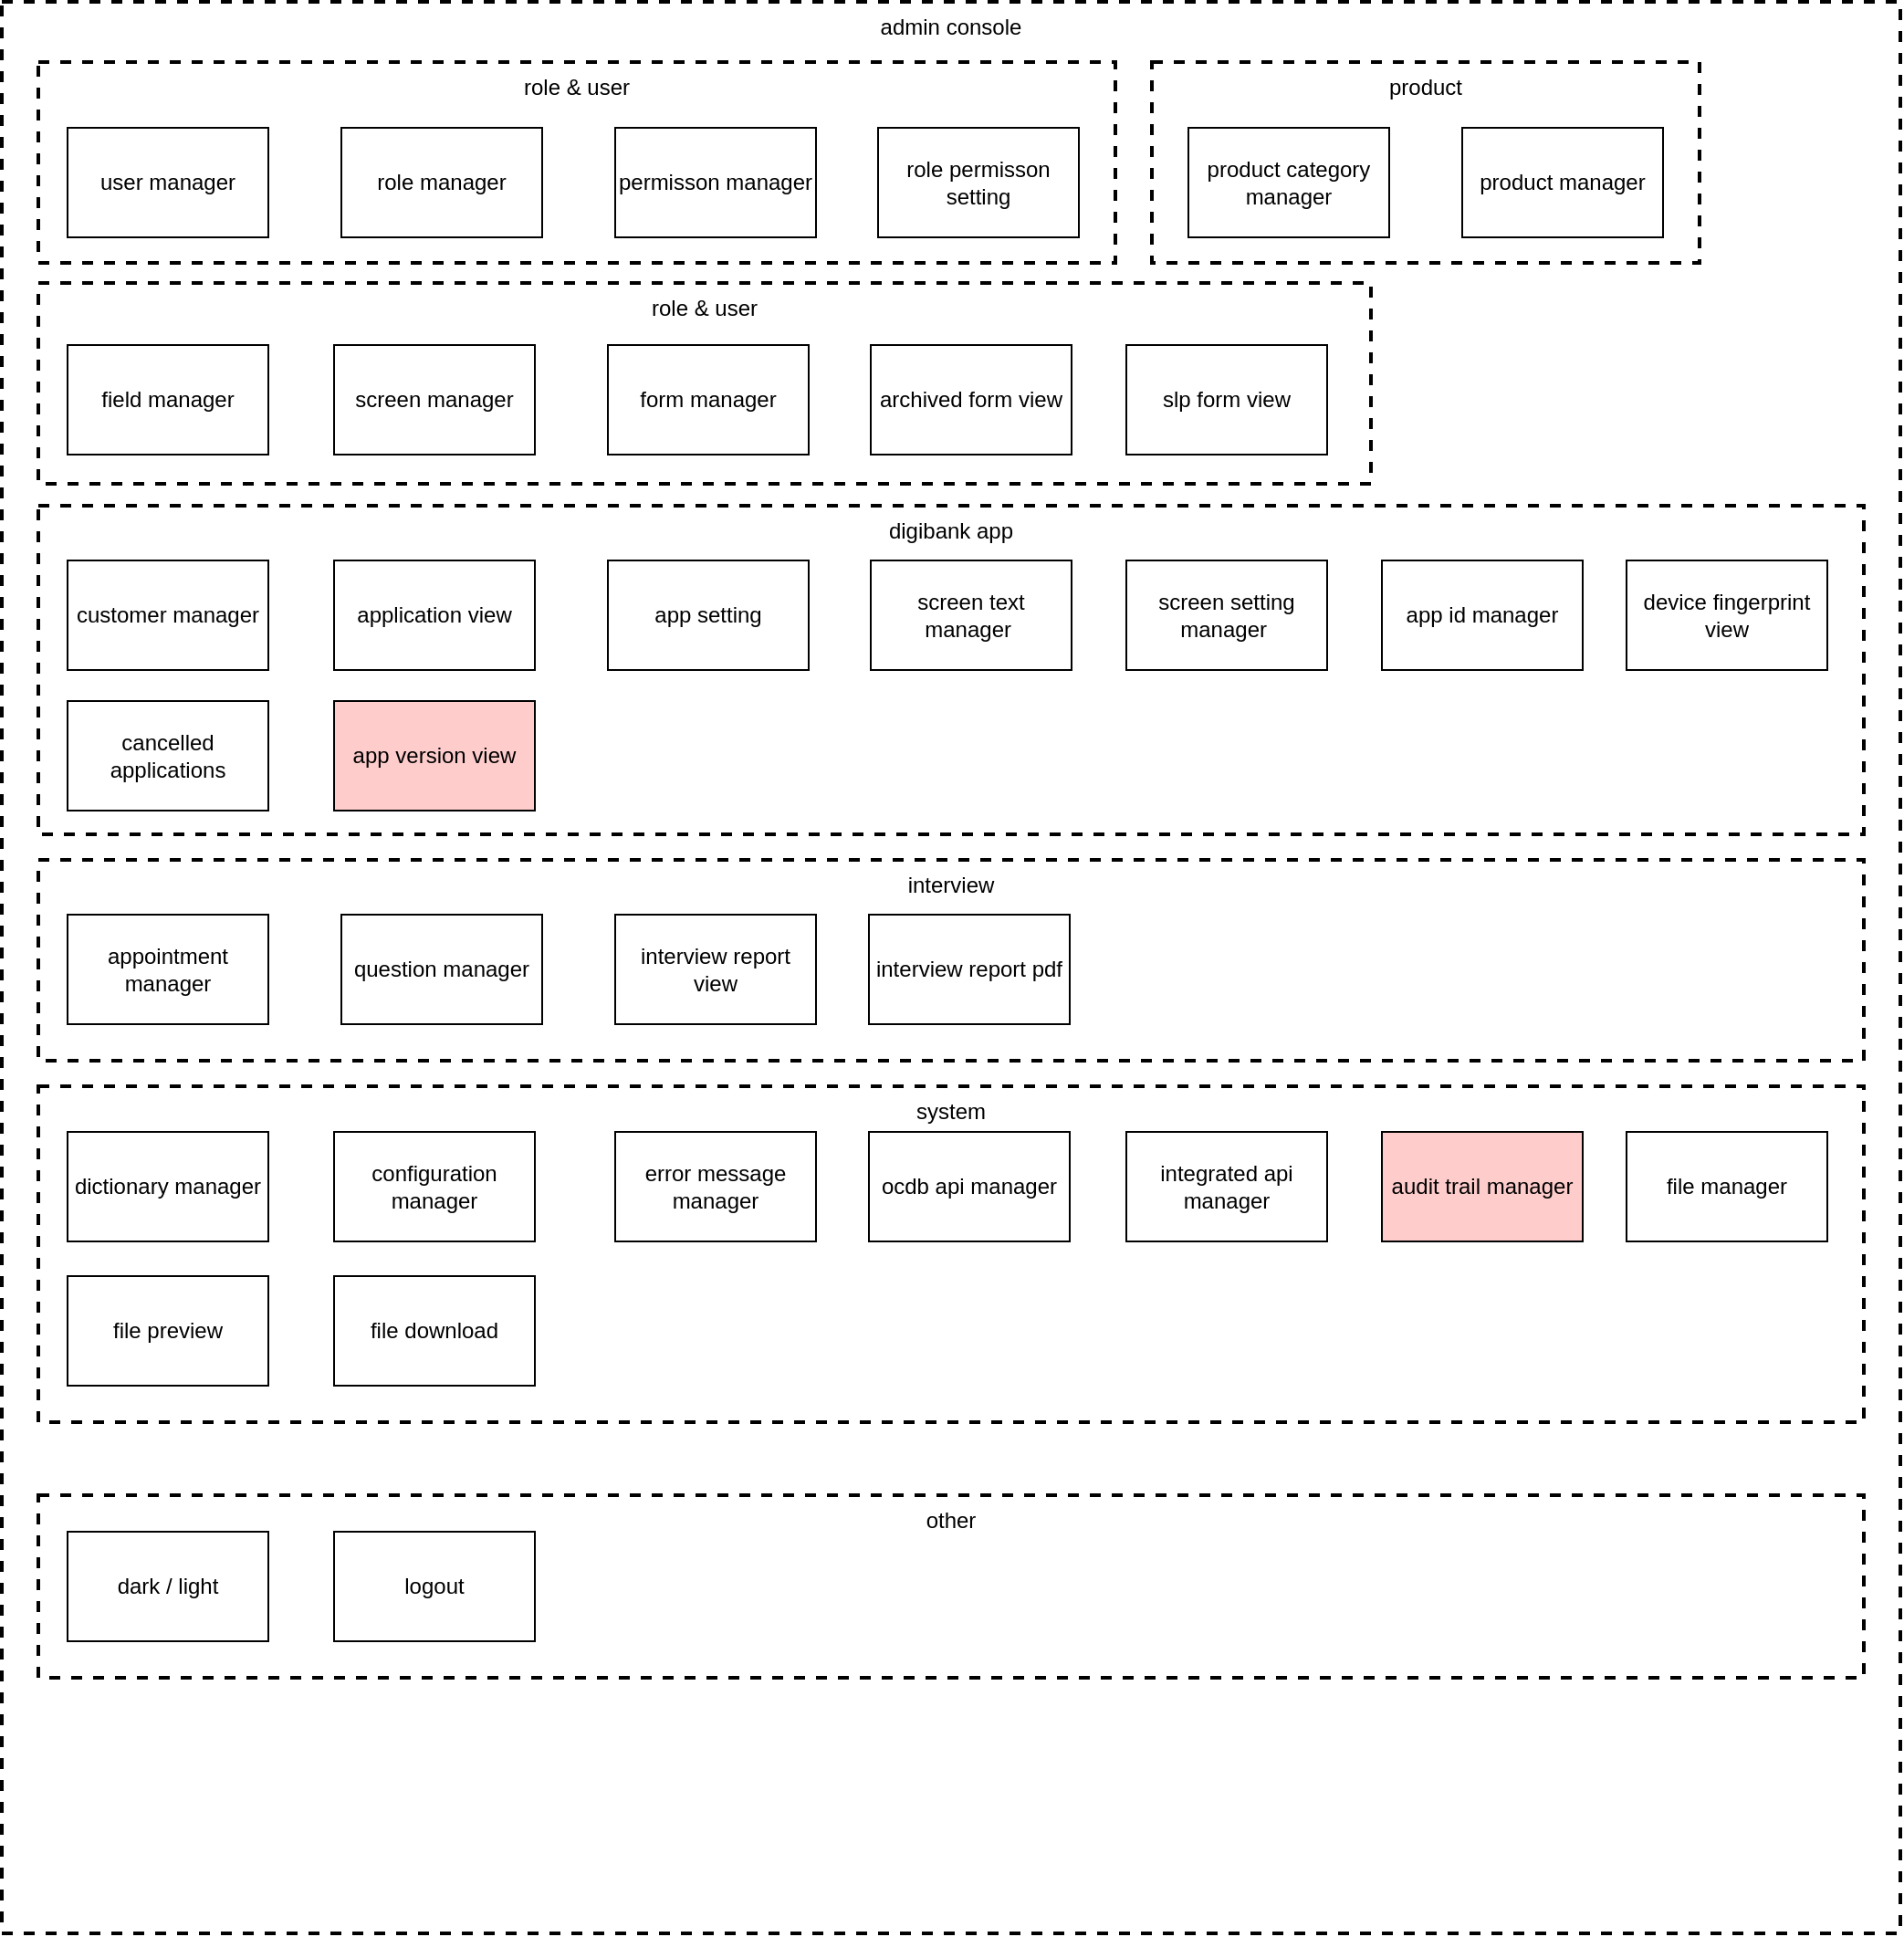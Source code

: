 <mxfile version="20.5.1" type="github">
  <diagram id="OInQUNuNO3AYRQuPPQoJ" name="第 1 页">
    <mxGraphModel dx="1550" dy="1685" grid="1" gridSize="10" guides="1" tooltips="1" connect="1" arrows="1" fold="1" page="1" pageScale="1" pageWidth="1100" pageHeight="850" math="0" shadow="0">
      <root>
        <mxCell id="0" />
        <mxCell id="1" parent="0" />
        <mxCell id="mvXVn2V-p39kU3JAdQ17-17" value="&lt;span style=&quot;font-weight: 400;&quot;&gt;admin console&lt;/span&gt;" style="rounded=0;whiteSpace=wrap;html=1;dashed=1;strokeWidth=2;fillColor=none;verticalAlign=top;fontStyle=1" parent="1" vertex="1">
          <mxGeometry x="33" y="-838" width="1040" height="1058" as="geometry" />
        </mxCell>
        <mxCell id="QJig1PqDdZKSu3nEvNay-28" value="&lt;span style=&quot;font-weight: 400;&quot;&gt;role &amp;amp; user&lt;/span&gt;" style="rounded=0;whiteSpace=wrap;html=1;dashed=1;strokeWidth=2;fillColor=none;verticalAlign=top;fontStyle=1" parent="1" vertex="1">
          <mxGeometry x="53" y="-805" width="590" height="110" as="geometry" />
        </mxCell>
        <mxCell id="QJig1PqDdZKSu3nEvNay-31" value="&lt;span style=&quot;font-weight: 400;&quot;&gt;role &amp;amp; user&lt;/span&gt;" style="rounded=0;whiteSpace=wrap;html=1;dashed=1;strokeWidth=2;fillColor=none;verticalAlign=top;fontStyle=1" parent="1" vertex="1">
          <mxGeometry x="53" y="-684" width="730" height="110" as="geometry" />
        </mxCell>
        <mxCell id="QJig1PqDdZKSu3nEvNay-32" value="&lt;span style=&quot;font-weight: 400;&quot;&gt;digibank app&lt;/span&gt;" style="rounded=0;whiteSpace=wrap;html=1;dashed=1;strokeWidth=2;fillColor=none;verticalAlign=top;fontStyle=1" parent="1" vertex="1">
          <mxGeometry x="53" y="-562" width="1000" height="180" as="geometry" />
        </mxCell>
        <mxCell id="QJig1PqDdZKSu3nEvNay-35" value="&lt;span style=&quot;font-weight: 400;&quot;&gt;system&lt;/span&gt;" style="rounded=0;whiteSpace=wrap;html=1;dashed=1;strokeWidth=2;fillColor=none;verticalAlign=top;fontStyle=1" parent="1" vertex="1">
          <mxGeometry x="53" y="-244" width="1000" height="184" as="geometry" />
        </mxCell>
        <mxCell id="QJig1PqDdZKSu3nEvNay-37" value="&lt;span style=&quot;font-weight: 400;&quot;&gt;interview&lt;/span&gt;" style="rounded=0;whiteSpace=wrap;html=1;dashed=1;strokeWidth=2;fillColor=none;verticalAlign=top;fontStyle=1" parent="1" vertex="1">
          <mxGeometry x="53" y="-368" width="1000" height="110" as="geometry" />
        </mxCell>
        <mxCell id="QJig1PqDdZKSu3nEvNay-29" value="&lt;span style=&quot;font-weight: 400;&quot;&gt;product&lt;/span&gt;" style="rounded=0;whiteSpace=wrap;html=1;dashed=1;strokeWidth=2;fillColor=none;verticalAlign=top;fontStyle=1" parent="1" vertex="1">
          <mxGeometry x="663" y="-805" width="300" height="110" as="geometry" />
        </mxCell>
        <mxCell id="mvXVn2V-p39kU3JAdQ17-35" value="user manager" style="rounded=0;whiteSpace=wrap;html=1;fontColor=#000000;fillColor=none;" parent="1" vertex="1">
          <mxGeometry x="69" y="-769" width="110" height="60" as="geometry" />
        </mxCell>
        <mxCell id="QJig1PqDdZKSu3nEvNay-1" value="role manager" style="rounded=0;whiteSpace=wrap;html=1;fontColor=#000000;fillColor=none;" parent="1" vertex="1">
          <mxGeometry x="219" y="-769" width="110" height="60" as="geometry" />
        </mxCell>
        <mxCell id="QJig1PqDdZKSu3nEvNay-2" value="permisson manager" style="rounded=0;whiteSpace=wrap;html=1;fontColor=#000000;fillColor=none;" parent="1" vertex="1">
          <mxGeometry x="369" y="-769" width="110" height="60" as="geometry" />
        </mxCell>
        <mxCell id="QJig1PqDdZKSu3nEvNay-3" value="product category manager" style="rounded=0;whiteSpace=wrap;html=1;fontColor=#000000;fillColor=none;" parent="1" vertex="1">
          <mxGeometry x="683" y="-769" width="110" height="60" as="geometry" />
        </mxCell>
        <mxCell id="QJig1PqDdZKSu3nEvNay-4" value="product manager" style="rounded=0;whiteSpace=wrap;html=1;fontColor=#000000;fillColor=none;" parent="1" vertex="1">
          <mxGeometry x="833" y="-769" width="110" height="60" as="geometry" />
        </mxCell>
        <mxCell id="QJig1PqDdZKSu3nEvNay-5" value="field manager" style="rounded=0;whiteSpace=wrap;html=1;fontColor=#000000;fillColor=none;" parent="1" vertex="1">
          <mxGeometry x="69" y="-650" width="110" height="60" as="geometry" />
        </mxCell>
        <mxCell id="QJig1PqDdZKSu3nEvNay-6" value="archived form view" style="rounded=0;whiteSpace=wrap;html=1;fontColor=#000000;fillColor=none;" parent="1" vertex="1">
          <mxGeometry x="509" y="-650" width="110" height="60" as="geometry" />
        </mxCell>
        <mxCell id="QJig1PqDdZKSu3nEvNay-7" value="form manager" style="rounded=0;whiteSpace=wrap;html=1;fontColor=#000000;fillColor=none;" parent="1" vertex="1">
          <mxGeometry x="365" y="-650" width="110" height="60" as="geometry" />
        </mxCell>
        <mxCell id="QJig1PqDdZKSu3nEvNay-8" value="screen manager" style="rounded=0;whiteSpace=wrap;html=1;fontColor=#000000;fillColor=none;" parent="1" vertex="1">
          <mxGeometry x="215" y="-650" width="110" height="60" as="geometry" />
        </mxCell>
        <mxCell id="QJig1PqDdZKSu3nEvNay-9" value="slp form view" style="rounded=0;whiteSpace=wrap;html=1;fontColor=#000000;fillColor=none;" parent="1" vertex="1">
          <mxGeometry x="649" y="-650" width="110" height="60" as="geometry" />
        </mxCell>
        <mxCell id="QJig1PqDdZKSu3nEvNay-10" value="customer manager" style="rounded=0;whiteSpace=wrap;html=1;fontColor=#000000;fillColor=none;" parent="1" vertex="1">
          <mxGeometry x="69" y="-532" width="110" height="60" as="geometry" />
        </mxCell>
        <mxCell id="QJig1PqDdZKSu3nEvNay-11" value="application view" style="rounded=0;whiteSpace=wrap;html=1;fontColor=#000000;fillColor=none;" parent="1" vertex="1">
          <mxGeometry x="215" y="-532" width="110" height="60" as="geometry" />
        </mxCell>
        <mxCell id="QJig1PqDdZKSu3nEvNay-12" value="app setting" style="rounded=0;whiteSpace=wrap;html=1;fontColor=#000000;fillColor=none;" parent="1" vertex="1">
          <mxGeometry x="365" y="-532" width="110" height="60" as="geometry" />
        </mxCell>
        <mxCell id="QJig1PqDdZKSu3nEvNay-13" value="screen text manager&amp;nbsp;" style="rounded=0;whiteSpace=wrap;html=1;fontColor=#000000;fillColor=none;" parent="1" vertex="1">
          <mxGeometry x="509" y="-532" width="110" height="60" as="geometry" />
        </mxCell>
        <mxCell id="QJig1PqDdZKSu3nEvNay-14" value="screen setting manager&amp;nbsp;" style="rounded=0;whiteSpace=wrap;html=1;fontColor=#000000;fillColor=none;" parent="1" vertex="1">
          <mxGeometry x="649" y="-532" width="110" height="60" as="geometry" />
        </mxCell>
        <mxCell id="QJig1PqDdZKSu3nEvNay-15" value="app id manager" style="rounded=0;whiteSpace=wrap;html=1;fontColor=#000000;fillColor=none;" parent="1" vertex="1">
          <mxGeometry x="789" y="-532" width="110" height="60" as="geometry" />
        </mxCell>
        <mxCell id="QJig1PqDdZKSu3nEvNay-16" value="device fingerprint view" style="rounded=0;whiteSpace=wrap;html=1;fontColor=#000000;fillColor=none;" parent="1" vertex="1">
          <mxGeometry x="923" y="-532" width="110" height="60" as="geometry" />
        </mxCell>
        <mxCell id="QJig1PqDdZKSu3nEvNay-17" value="cancelled applications" style="rounded=0;whiteSpace=wrap;html=1;fontColor=#000000;fillColor=none;gradientColor=default;strokeColor=default;" parent="1" vertex="1">
          <mxGeometry x="69" y="-455" width="110" height="60" as="geometry" />
        </mxCell>
        <mxCell id="QJig1PqDdZKSu3nEvNay-18" value="appointment manager" style="rounded=0;whiteSpace=wrap;html=1;fontColor=#000000;fillColor=none;" parent="1" vertex="1">
          <mxGeometry x="69" y="-338" width="110" height="60" as="geometry" />
        </mxCell>
        <mxCell id="QJig1PqDdZKSu3nEvNay-19" value="question manager" style="rounded=0;whiteSpace=wrap;html=1;fontColor=#000000;fillColor=none;" parent="1" vertex="1">
          <mxGeometry x="219" y="-338" width="110" height="60" as="geometry" />
        </mxCell>
        <mxCell id="QJig1PqDdZKSu3nEvNay-20" value="interview report view" style="rounded=0;whiteSpace=wrap;html=1;fontColor=#000000;fillColor=none;" parent="1" vertex="1">
          <mxGeometry x="369" y="-338" width="110" height="60" as="geometry" />
        </mxCell>
        <mxCell id="QJig1PqDdZKSu3nEvNay-21" value="dictionary manager" style="rounded=0;whiteSpace=wrap;html=1;fontColor=#000000;fillColor=none;" parent="1" vertex="1">
          <mxGeometry x="69" y="-219" width="110" height="60" as="geometry" />
        </mxCell>
        <mxCell id="QJig1PqDdZKSu3nEvNay-22" value="configuration manager" style="rounded=0;whiteSpace=wrap;html=1;fontColor=#000000;fillColor=none;" parent="1" vertex="1">
          <mxGeometry x="215" y="-219" width="110" height="60" as="geometry" />
        </mxCell>
        <mxCell id="QJig1PqDdZKSu3nEvNay-23" value="error message manager" style="rounded=0;whiteSpace=wrap;html=1;fontColor=#000000;fillColor=none;" parent="1" vertex="1">
          <mxGeometry x="369" y="-219" width="110" height="60" as="geometry" />
        </mxCell>
        <mxCell id="QJig1PqDdZKSu3nEvNay-24" value="ocdb api manager" style="rounded=0;whiteSpace=wrap;html=1;fontColor=#000000;fillColor=none;" parent="1" vertex="1">
          <mxGeometry x="508" y="-219" width="110" height="60" as="geometry" />
        </mxCell>
        <mxCell id="QJig1PqDdZKSu3nEvNay-25" value="integrated api manager" style="rounded=0;whiteSpace=wrap;html=1;fontColor=#000000;fillColor=none;" parent="1" vertex="1">
          <mxGeometry x="649" y="-219" width="110" height="60" as="geometry" />
        </mxCell>
        <mxCell id="QJig1PqDdZKSu3nEvNay-26" value="audit trail manager" style="rounded=0;whiteSpace=wrap;html=1;fontColor=#000000;fillColor=#FFCCCC;" parent="1" vertex="1">
          <mxGeometry x="789" y="-219" width="110" height="60" as="geometry" />
        </mxCell>
        <mxCell id="QJig1PqDdZKSu3nEvNay-27" value="file manager" style="rounded=0;whiteSpace=wrap;html=1;fontColor=#000000;fillColor=none;" parent="1" vertex="1">
          <mxGeometry x="923" y="-219" width="110" height="60" as="geometry" />
        </mxCell>
        <mxCell id="QJig1PqDdZKSu3nEvNay-30" value="role permisson setting" style="rounded=0;whiteSpace=wrap;html=1;fontColor=#000000;fillColor=none;" parent="1" vertex="1">
          <mxGeometry x="513" y="-769" width="110" height="60" as="geometry" />
        </mxCell>
        <mxCell id="w4RuT8jq3Qop6qwaA7o0-1" value="&lt;span style=&quot;font-weight: 400;&quot;&gt;other&lt;/span&gt;" style="rounded=0;whiteSpace=wrap;html=1;dashed=1;strokeWidth=2;fillColor=none;verticalAlign=top;fontStyle=1" vertex="1" parent="1">
          <mxGeometry x="53" y="-20" width="1000" height="100" as="geometry" />
        </mxCell>
        <mxCell id="w4RuT8jq3Qop6qwaA7o0-2" value="dark / light" style="rounded=0;whiteSpace=wrap;html=1;fontColor=#000000;fillColor=none;" vertex="1" parent="1">
          <mxGeometry x="69" width="110" height="60" as="geometry" />
        </mxCell>
        <mxCell id="w4RuT8jq3Qop6qwaA7o0-3" value="logout" style="rounded=0;whiteSpace=wrap;html=1;fontColor=#000000;fillColor=none;" vertex="1" parent="1">
          <mxGeometry x="215" width="110" height="60" as="geometry" />
        </mxCell>
        <mxCell id="w4RuT8jq3Qop6qwaA7o0-4" value="app version view" style="rounded=0;whiteSpace=wrap;html=1;fontColor=#000000;fillColor=#FFCCCC;" vertex="1" parent="1">
          <mxGeometry x="215" y="-455" width="110" height="60" as="geometry" />
        </mxCell>
        <mxCell id="w4RuT8jq3Qop6qwaA7o0-5" value="interview report pdf" style="rounded=0;whiteSpace=wrap;html=1;fontColor=#000000;fillColor=none;" vertex="1" parent="1">
          <mxGeometry x="508" y="-338" width="110" height="60" as="geometry" />
        </mxCell>
        <mxCell id="w4RuT8jq3Qop6qwaA7o0-6" value="file preview" style="rounded=0;whiteSpace=wrap;html=1;fontColor=#000000;fillColor=none;" vertex="1" parent="1">
          <mxGeometry x="69" y="-140" width="110" height="60" as="geometry" />
        </mxCell>
        <mxCell id="w4RuT8jq3Qop6qwaA7o0-7" value="file download" style="rounded=0;whiteSpace=wrap;html=1;fontColor=#000000;fillColor=none;" vertex="1" parent="1">
          <mxGeometry x="215" y="-140" width="110" height="60" as="geometry" />
        </mxCell>
      </root>
    </mxGraphModel>
  </diagram>
</mxfile>
